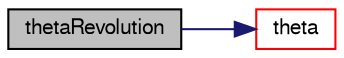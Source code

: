 digraph "thetaRevolution"
{
  bgcolor="transparent";
  edge [fontname="FreeSans",fontsize="10",labelfontname="FreeSans",labelfontsize="10"];
  node [fontname="FreeSans",fontsize="10",shape=record];
  rankdir="LR";
  Node397 [label="thetaRevolution",height=0.2,width=0.4,color="black", fillcolor="grey75", style="filled", fontcolor="black"];
  Node397 -> Node398 [color="midnightblue",fontsize="10",style="solid",fontname="FreeSans"];
  Node398 [label="theta",height=0.2,width=0.4,color="red",URL="$a21822.html#a28b051b96687a7eee0cd444bc2def93a",tooltip="Return current crank-angle. "];
}
